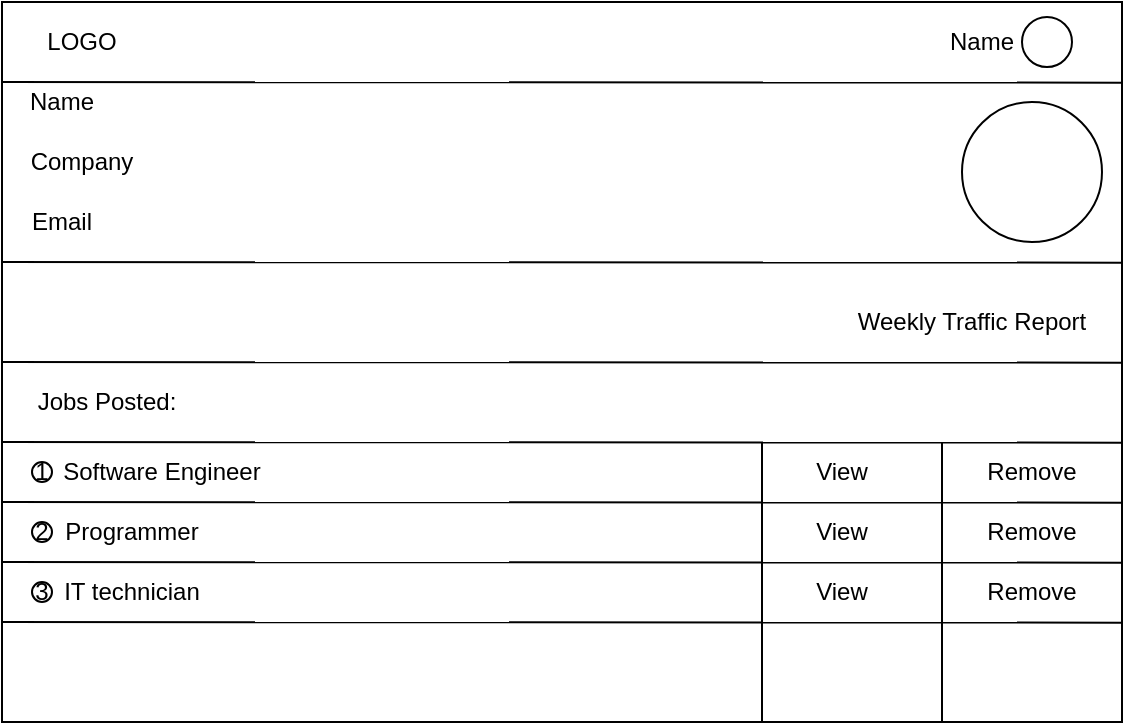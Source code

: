<mxfile version="13.0.2" type="device"><diagram id="0jmPIPLWx6m07Nied4et" name="Page-1"><mxGraphModel dx="610" dy="389" grid="1" gridSize="10" guides="1" tooltips="1" connect="1" arrows="1" fold="1" page="1" pageScale="1" pageWidth="827" pageHeight="1169" math="0" shadow="0"><root><mxCell id="0"/><mxCell id="1" parent="0"/><mxCell id="uN6IMdNkIWzYumnyMCgc-1" value="" style="rounded=0;whiteSpace=wrap;html=1;" vertex="1" parent="1"><mxGeometry x="40" y="40" width="560" height="360" as="geometry"/></mxCell><mxCell id="uN6IMdNkIWzYumnyMCgc-2" value="" style="endArrow=none;html=1;entryX=1;entryY=0.126;entryDx=0;entryDy=0;entryPerimeter=0;" edge="1" parent="1"><mxGeometry width="50" height="50" relative="1" as="geometry"><mxPoint x="40" y="80" as="sourcePoint"/><mxPoint x="600" y="80.32" as="targetPoint"/></mxGeometry></mxCell><mxCell id="uN6IMdNkIWzYumnyMCgc-3" value="LOGO" style="text;html=1;strokeColor=none;fillColor=none;align=center;verticalAlign=middle;whiteSpace=wrap;rounded=0;" vertex="1" parent="1"><mxGeometry x="60" y="50" width="40" height="20" as="geometry"/></mxCell><mxCell id="uN6IMdNkIWzYumnyMCgc-8" value="Name" style="text;html=1;strokeColor=none;fillColor=none;align=center;verticalAlign=middle;whiteSpace=wrap;rounded=0;" vertex="1" parent="1"><mxGeometry x="510" y="50" width="40" height="20" as="geometry"/></mxCell><mxCell id="uN6IMdNkIWzYumnyMCgc-9" value="" style="ellipse;whiteSpace=wrap;html=1;aspect=fixed;" vertex="1" parent="1"><mxGeometry x="550" y="47.5" width="25" height="25" as="geometry"/></mxCell><mxCell id="uN6IMdNkIWzYumnyMCgc-10" value="" style="endArrow=none;html=1;entryX=1;entryY=0.126;entryDx=0;entryDy=0;entryPerimeter=0;" edge="1" parent="1"><mxGeometry width="50" height="50" relative="1" as="geometry"><mxPoint x="40" y="170" as="sourcePoint"/><mxPoint x="600" y="170.32" as="targetPoint"/></mxGeometry></mxCell><mxCell id="uN6IMdNkIWzYumnyMCgc-11" value="Name" style="text;html=1;strokeColor=none;fillColor=none;align=center;verticalAlign=middle;whiteSpace=wrap;rounded=0;" vertex="1" parent="1"><mxGeometry x="50" y="80" width="40" height="20" as="geometry"/></mxCell><mxCell id="uN6IMdNkIWzYumnyMCgc-12" value="Company" style="text;html=1;strokeColor=none;fillColor=none;align=center;verticalAlign=middle;whiteSpace=wrap;rounded=0;" vertex="1" parent="1"><mxGeometry x="50" y="110" width="60" height="20" as="geometry"/></mxCell><mxCell id="uN6IMdNkIWzYumnyMCgc-13" value="Email" style="text;html=1;strokeColor=none;fillColor=none;align=center;verticalAlign=middle;whiteSpace=wrap;rounded=0;" vertex="1" parent="1"><mxGeometry x="45" y="140" width="50" height="20" as="geometry"/></mxCell><mxCell id="uN6IMdNkIWzYumnyMCgc-14" value="" style="ellipse;whiteSpace=wrap;html=1;aspect=fixed;" vertex="1" parent="1"><mxGeometry x="520" y="90" width="70" height="70" as="geometry"/></mxCell><mxCell id="uN6IMdNkIWzYumnyMCgc-15" value="" style="endArrow=none;html=1;entryX=1;entryY=0.126;entryDx=0;entryDy=0;entryPerimeter=0;" edge="1" parent="1"><mxGeometry width="50" height="50" relative="1" as="geometry"><mxPoint x="40" y="220" as="sourcePoint"/><mxPoint x="600" y="220.32" as="targetPoint"/></mxGeometry></mxCell><mxCell id="uN6IMdNkIWzYumnyMCgc-16" value="Weekly Traffic Report" style="text;html=1;strokeColor=none;fillColor=none;align=center;verticalAlign=middle;whiteSpace=wrap;rounded=0;" vertex="1" parent="1"><mxGeometry x="460" y="190" width="130" height="20" as="geometry"/></mxCell><mxCell id="uN6IMdNkIWzYumnyMCgc-17" value="" style="endArrow=none;html=1;entryX=1;entryY=0.126;entryDx=0;entryDy=0;entryPerimeter=0;" edge="1" parent="1"><mxGeometry width="50" height="50" relative="1" as="geometry"><mxPoint x="40" y="260" as="sourcePoint"/><mxPoint x="600" y="260.32" as="targetPoint"/></mxGeometry></mxCell><mxCell id="uN6IMdNkIWzYumnyMCgc-18" value="" style="endArrow=none;html=1;entryX=1;entryY=0.126;entryDx=0;entryDy=0;entryPerimeter=0;" edge="1" parent="1"><mxGeometry width="50" height="50" relative="1" as="geometry"><mxPoint x="40" y="290" as="sourcePoint"/><mxPoint x="600" y="290.32" as="targetPoint"/></mxGeometry></mxCell><mxCell id="uN6IMdNkIWzYumnyMCgc-19" value="Jobs Posted:" style="text;html=1;strokeColor=none;fillColor=none;align=center;verticalAlign=middle;whiteSpace=wrap;rounded=0;" vertex="1" parent="1"><mxGeometry x="55" y="230" width="75" height="20" as="geometry"/></mxCell><mxCell id="uN6IMdNkIWzYumnyMCgc-20" value="" style="endArrow=none;html=1;entryX=1;entryY=0.126;entryDx=0;entryDy=0;entryPerimeter=0;" edge="1" parent="1"><mxGeometry width="50" height="50" relative="1" as="geometry"><mxPoint x="40" y="320" as="sourcePoint"/><mxPoint x="600" y="320.32" as="targetPoint"/></mxGeometry></mxCell><mxCell id="uN6IMdNkIWzYumnyMCgc-21" value="" style="endArrow=none;html=1;entryX=1;entryY=0.126;entryDx=0;entryDy=0;entryPerimeter=0;" edge="1" parent="1"><mxGeometry width="50" height="50" relative="1" as="geometry"><mxPoint x="40" y="350" as="sourcePoint"/><mxPoint x="600" y="350.32" as="targetPoint"/></mxGeometry></mxCell><mxCell id="uN6IMdNkIWzYumnyMCgc-22" value="1" style="ellipse;whiteSpace=wrap;html=1;aspect=fixed;" vertex="1" parent="1"><mxGeometry x="55" y="270" width="10" height="10" as="geometry"/></mxCell><mxCell id="uN6IMdNkIWzYumnyMCgc-23" value="2" style="ellipse;whiteSpace=wrap;html=1;aspect=fixed;" vertex="1" parent="1"><mxGeometry x="55" y="300" width="10" height="10" as="geometry"/></mxCell><mxCell id="uN6IMdNkIWzYumnyMCgc-25" value="3" style="ellipse;whiteSpace=wrap;html=1;aspect=fixed;" vertex="1" parent="1"><mxGeometry x="55" y="330" width="10" height="10" as="geometry"/></mxCell><mxCell id="uN6IMdNkIWzYumnyMCgc-27" value="Software Engineer" style="text;html=1;strokeColor=none;fillColor=none;align=center;verticalAlign=middle;whiteSpace=wrap;rounded=0;" vertex="1" parent="1"><mxGeometry x="65" y="265" width="110" height="20" as="geometry"/></mxCell><mxCell id="uN6IMdNkIWzYumnyMCgc-28" value="Programmer" style="text;html=1;strokeColor=none;fillColor=none;align=center;verticalAlign=middle;whiteSpace=wrap;rounded=0;" vertex="1" parent="1"><mxGeometry x="50" y="295" width="110" height="20" as="geometry"/></mxCell><mxCell id="uN6IMdNkIWzYumnyMCgc-29" value="IT technician" style="text;html=1;strokeColor=none;fillColor=none;align=center;verticalAlign=middle;whiteSpace=wrap;rounded=0;" vertex="1" parent="1"><mxGeometry x="50" y="325" width="110" height="20" as="geometry"/></mxCell><mxCell id="uN6IMdNkIWzYumnyMCgc-30" value="" style="endArrow=none;html=1;" edge="1" parent="1"><mxGeometry width="50" height="50" relative="1" as="geometry"><mxPoint x="420" y="400" as="sourcePoint"/><mxPoint x="420" y="260" as="targetPoint"/></mxGeometry></mxCell><mxCell id="uN6IMdNkIWzYumnyMCgc-31" value="" style="endArrow=none;html=1;" edge="1" parent="1"><mxGeometry width="50" height="50" relative="1" as="geometry"><mxPoint x="510" y="400" as="sourcePoint"/><mxPoint x="510" y="260" as="targetPoint"/></mxGeometry></mxCell><mxCell id="uN6IMdNkIWzYumnyMCgc-33" value="View" style="text;html=1;strokeColor=none;fillColor=none;align=center;verticalAlign=middle;whiteSpace=wrap;rounded=0;" vertex="1" parent="1"><mxGeometry x="440" y="265" width="40" height="20" as="geometry"/></mxCell><mxCell id="uN6IMdNkIWzYumnyMCgc-34" value="View" style="text;html=1;strokeColor=none;fillColor=none;align=center;verticalAlign=middle;whiteSpace=wrap;rounded=0;" vertex="1" parent="1"><mxGeometry x="440" y="295" width="40" height="20" as="geometry"/></mxCell><mxCell id="uN6IMdNkIWzYumnyMCgc-35" value="View" style="text;html=1;strokeColor=none;fillColor=none;align=center;verticalAlign=middle;whiteSpace=wrap;rounded=0;" vertex="1" parent="1"><mxGeometry x="440" y="325" width="40" height="20" as="geometry"/></mxCell><mxCell id="uN6IMdNkIWzYumnyMCgc-36" value="Remove" style="text;html=1;strokeColor=none;fillColor=none;align=center;verticalAlign=middle;whiteSpace=wrap;rounded=0;" vertex="1" parent="1"><mxGeometry x="535" y="265" width="40" height="20" as="geometry"/></mxCell><mxCell id="uN6IMdNkIWzYumnyMCgc-37" value="Remove" style="text;html=1;strokeColor=none;fillColor=none;align=center;verticalAlign=middle;whiteSpace=wrap;rounded=0;" vertex="1" parent="1"><mxGeometry x="535" y="295" width="40" height="20" as="geometry"/></mxCell><mxCell id="uN6IMdNkIWzYumnyMCgc-38" value="Remove" style="text;html=1;strokeColor=none;fillColor=none;align=center;verticalAlign=middle;whiteSpace=wrap;rounded=0;" vertex="1" parent="1"><mxGeometry x="535" y="325" width="40" height="20" as="geometry"/></mxCell></root></mxGraphModel></diagram></mxfile>